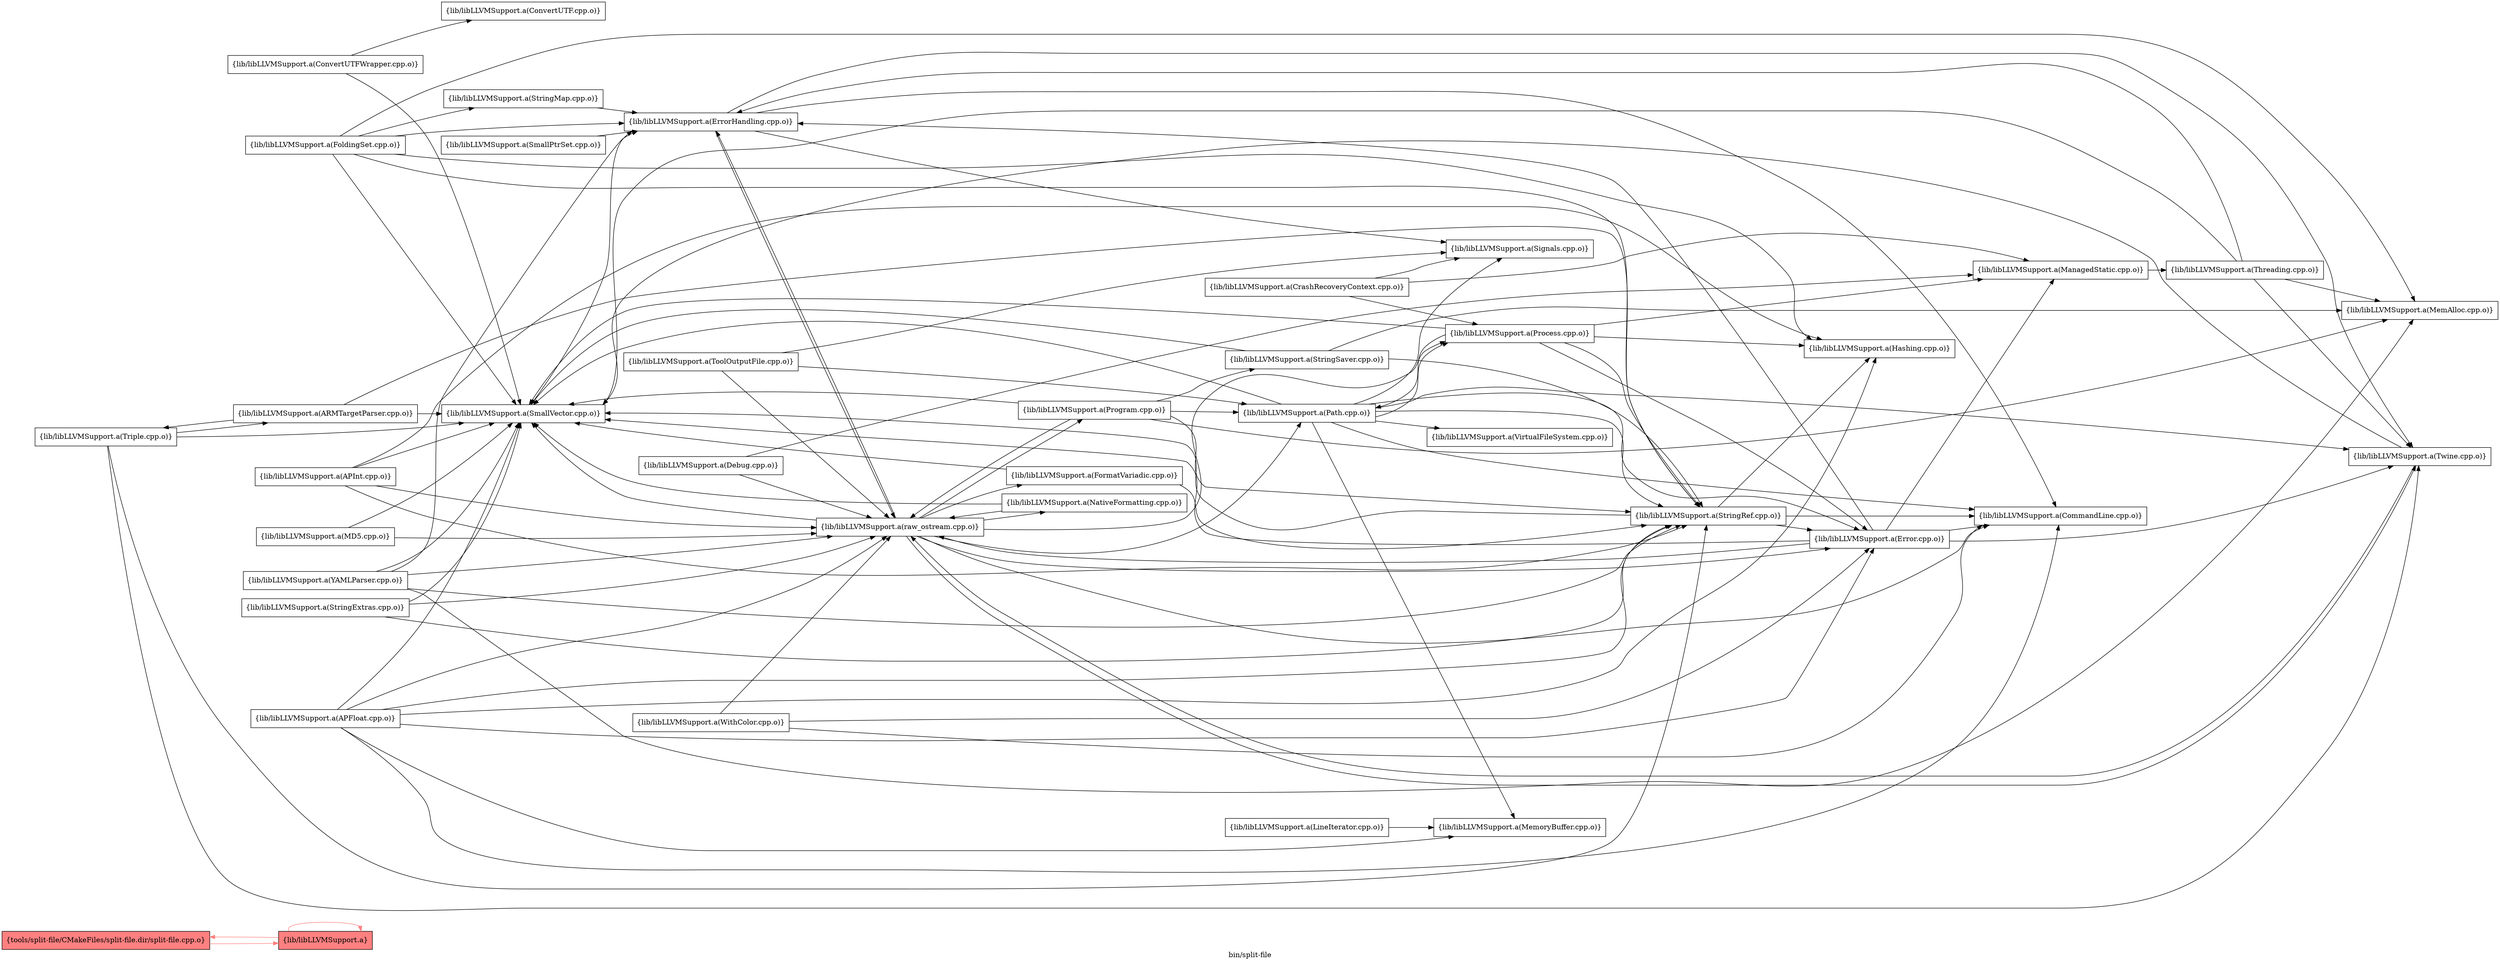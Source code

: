 digraph "bin/split-file" {
	label="bin/split-file";
	rankdir="LR"
	{ rank=same; Node0x55a9481589d8;  }

	Node0x55a9481589d8 [shape=record,shape=box,style=filled,fillcolor="1.000000 0.5 1",group=1,label="{tools/split-file/CMakeFiles/split-file.dir/split-file.cpp.o}"];
	Node0x55a9481589d8 -> Node0x55a948158bb8[color="1.000000 0.5 1"];
	Node0x55a948158bb8 [shape=record,shape=box,style=filled,fillcolor="1.000000 0.5 1",group=1,label="{lib/libLLVMSupport.a}"];
	Node0x55a948158bb8 -> Node0x55a9481589d8[color="1.000000 0.5 1"];
	Node0x55a948158bb8 -> Node0x55a948158bb8[color="1.000000 0.5 1"];
	Node0x55a9481595b8 [shape=record,shape=box,group=0,label="{lib/libLLVMSupport.a(ConvertUTFWrapper.cpp.o)}"];
	Node0x55a9481595b8 -> Node0x55a948158cf8;
	Node0x55a9481595b8 -> Node0x55a948157e48;
	Node0x55a948158cf8 [shape=record,shape=box,group=0,label="{lib/libLLVMSupport.a(ConvertUTF.cpp.o)}"];
	Node0x55a948157e48 [shape=record,shape=box,group=0,label="{lib/libLLVMSupport.a(SmallVector.cpp.o)}"];
	Node0x55a948157e48 -> Node0x55a948158988;
	Node0x55a948157b78 [shape=record,shape=box,group=0,label="{lib/libLLVMSupport.a(Error.cpp.o)}"];
	Node0x55a948157b78 -> Node0x55a9481592e8;
	Node0x55a948157b78 -> Node0x55a948158988;
	Node0x55a948157b78 -> Node0x55a948159e78;
	Node0x55a948157b78 -> Node0x55a948157e48;
	Node0x55a948157b78 -> Node0x55a948158708;
	Node0x55a948157b78 -> Node0x55a948158f28;
	Node0x55a9481592e8 [shape=record,shape=box,group=0,label="{lib/libLLVMSupport.a(CommandLine.cpp.o)}"];
	Node0x55a948158988 [shape=record,shape=box,group=0,label="{lib/libLLVMSupport.a(ErrorHandling.cpp.o)}"];
	Node0x55a948158988 -> Node0x55a9481592e8;
	Node0x55a948158988 -> Node0x55a948158708;
	Node0x55a948158988 -> Node0x55a948158f28;
	Node0x55a948158988 -> Node0x55a948159428;
	Node0x55a948159e78 [shape=record,shape=box,group=0,label="{lib/libLLVMSupport.a(ManagedStatic.cpp.o)}"];
	Node0x55a948159e78 -> Node0x55a948157cb8;
	Node0x55a948158708 [shape=record,shape=box,group=0,label="{lib/libLLVMSupport.a(raw_ostream.cpp.o)}"];
	Node0x55a948158708 -> Node0x55a9481592e8;
	Node0x55a948158708 -> Node0x55a948157b78;
	Node0x55a948158708 -> Node0x55a948158988;
	Node0x55a948158708 -> Node0x55a948157e48;
	Node0x55a948158708 -> Node0x55a948158ed8;
	Node0x55a948158708 -> Node0x55a948158078;
	Node0x55a948158708 -> Node0x55a9481590b8;
	Node0x55a948158708 -> Node0x55a9481587a8;
	Node0x55a948158708 -> Node0x55a948158f28;
	Node0x55a948158708 -> Node0x55a948158898;
	Node0x55a948158f28 [shape=record,shape=box,group=0,label="{lib/libLLVMSupport.a(Twine.cpp.o)}"];
	Node0x55a948158f28 -> Node0x55a948157e48;
	Node0x55a948158f28 -> Node0x55a948158708;
	Node0x55a948159428 [shape=record,shape=box,group=0,label="{lib/libLLVMSupport.a(Signals.cpp.o)}"];
	Node0x55a948157c68 [shape=record,shape=box,group=0,label="{lib/libLLVMSupport.a(Debug.cpp.o)}"];
	Node0x55a948157c68 -> Node0x55a948159e78;
	Node0x55a948157c68 -> Node0x55a948158708;
	Node0x55a948158438 [shape=record,shape=box,group=0,label="{lib/libLLVMSupport.a(LineIterator.cpp.o)}"];
	Node0x55a948158438 -> Node0x55a9481586b8;
	Node0x55a9481586b8 [shape=record,shape=box,group=0,label="{lib/libLLVMSupport.a(MemoryBuffer.cpp.o)}"];
	Node0x55a948157cb8 [shape=record,shape=box,group=0,label="{lib/libLLVMSupport.a(Threading.cpp.o)}"];
	Node0x55a948157cb8 -> Node0x55a948158988;
	Node0x55a948157cb8 -> Node0x55a9481591f8;
	Node0x55a948157cb8 -> Node0x55a948157e48;
	Node0x55a948157cb8 -> Node0x55a948158f28;
	Node0x55a948158de8 [shape=record,shape=box,group=0,label="{lib/libLLVMSupport.a(SmallPtrSet.cpp.o)}"];
	Node0x55a948158de8 -> Node0x55a948158988;
	Node0x55a948159928 [shape=record,shape=box,group=0,label="{lib/libLLVMSupport.a(StringMap.cpp.o)}"];
	Node0x55a948159928 -> Node0x55a948158988;
	Node0x55a94815a198 [shape=record,shape=box,group=0,label="{lib/libLLVMSupport.a(StringSaver.cpp.o)}"];
	Node0x55a94815a198 -> Node0x55a9481591f8;
	Node0x55a94815a198 -> Node0x55a948157e48;
	Node0x55a94815a198 -> Node0x55a948159518;
	Node0x55a9481591f8 [shape=record,shape=box,group=0,label="{lib/libLLVMSupport.a(MemAlloc.cpp.o)}"];
	Node0x55a948159518 [shape=record,shape=box,group=0,label="{lib/libLLVMSupport.a(StringRef.cpp.o)}"];
	Node0x55a948159518 -> Node0x55a9481592e8;
	Node0x55a948159518 -> Node0x55a948157b78;
	Node0x55a948159518 -> Node0x55a948157e48;
	Node0x55a948159518 -> Node0x55a94815a0f8;
	Node0x55a94815a0f8 [shape=record,shape=box,group=0,label="{lib/libLLVMSupport.a(Hashing.cpp.o)}"];
	Node0x55a948158668 [shape=record,shape=box,group=0,label="{lib/libLLVMSupport.a(APFloat.cpp.o)}"];
	Node0x55a948158668 -> Node0x55a9481592e8;
	Node0x55a948158668 -> Node0x55a948157b78;
	Node0x55a948158668 -> Node0x55a9481586b8;
	Node0x55a948158668 -> Node0x55a948157e48;
	Node0x55a948158668 -> Node0x55a948159518;
	Node0x55a948158668 -> Node0x55a948158708;
	Node0x55a948158668 -> Node0x55a94815a0f8;
	Node0x55a948159388 [shape=record,shape=box,group=0,label="{lib/libLLVMSupport.a(APInt.cpp.o)}"];
	Node0x55a948159388 -> Node0x55a948157e48;
	Node0x55a948159388 -> Node0x55a948159518;
	Node0x55a948159388 -> Node0x55a948158708;
	Node0x55a948159388 -> Node0x55a94815a0f8;
	Node0x55a948159478 [shape=record,shape=box,group=0,label="{lib/libLLVMSupport.a(FoldingSet.cpp.o)}"];
	Node0x55a948159478 -> Node0x55a948158988;
	Node0x55a948159478 -> Node0x55a9481591f8;
	Node0x55a948159478 -> Node0x55a948157e48;
	Node0x55a948159478 -> Node0x55a948159928;
	Node0x55a948159478 -> Node0x55a948159518;
	Node0x55a948159478 -> Node0x55a94815a0f8;
	Node0x55a948157d08 [shape=record,shape=box,group=0,label="{lib/libLLVMSupport.a(ToolOutputFile.cpp.o)}"];
	Node0x55a948157d08 -> Node0x55a948158708;
	Node0x55a948157d08 -> Node0x55a9481590b8;
	Node0x55a948157d08 -> Node0x55a948159428;
	Node0x55a9481590b8 [shape=record,shape=box,group=0,label="{lib/libLLVMSupport.a(Path.cpp.o)}"];
	Node0x55a9481590b8 -> Node0x55a9481592e8;
	Node0x55a9481590b8 -> Node0x55a948157b78;
	Node0x55a9481590b8 -> Node0x55a9481586b8;
	Node0x55a9481590b8 -> Node0x55a948157e48;
	Node0x55a9481590b8 -> Node0x55a948159518;
	Node0x55a9481590b8 -> Node0x55a9481587a8;
	Node0x55a9481590b8 -> Node0x55a948158f28;
	Node0x55a9481590b8 -> Node0x55a948159c48;
	Node0x55a9481590b8 -> Node0x55a948159428;
	Node0x55a948158938 [shape=record,shape=box,group=0,label="{lib/libLLVMSupport.a(Triple.cpp.o)}"];
	Node0x55a948158938 -> Node0x55a948157e48;
	Node0x55a948158938 -> Node0x55a948159518;
	Node0x55a948158938 -> Node0x55a948158d48;
	Node0x55a948158938 -> Node0x55a948158f28;
	Node0x55a948158d48 [shape=record,shape=box,group=0,label="{lib/libLLVMSupport.a(ARMTargetParser.cpp.o)}"];
	Node0x55a948158d48 -> Node0x55a948157e48;
	Node0x55a948158d48 -> Node0x55a948159518;
	Node0x55a948158d48 -> Node0x55a948158938;
	Node0x55a948157c18 [shape=record,shape=box,group=0,label="{lib/libLLVMSupport.a(WithColor.cpp.o)}"];
	Node0x55a948157c18 -> Node0x55a9481592e8;
	Node0x55a948157c18 -> Node0x55a948157b78;
	Node0x55a948157c18 -> Node0x55a948158708;
	Node0x55a94815a008 [shape=record,shape=box,group=0,label="{lib/libLLVMSupport.a(YAMLParser.cpp.o)}"];
	Node0x55a94815a008 -> Node0x55a948158988;
	Node0x55a94815a008 -> Node0x55a9481591f8;
	Node0x55a94815a008 -> Node0x55a948157e48;
	Node0x55a94815a008 -> Node0x55a948159518;
	Node0x55a94815a008 -> Node0x55a948158708;
	Node0x55a948158ed8 [shape=record,shape=box,group=0,label="{lib/libLLVMSupport.a(NativeFormatting.cpp.o)}"];
	Node0x55a948158ed8 -> Node0x55a948157e48;
	Node0x55a948158ed8 -> Node0x55a948158708;
	Node0x55a948158078 [shape=record,shape=box,group=0,label="{lib/libLLVMSupport.a(FormatVariadic.cpp.o)}"];
	Node0x55a948158078 -> Node0x55a948157e48;
	Node0x55a948158078 -> Node0x55a948159518;
	Node0x55a9481587a8 [shape=record,shape=box,group=0,label="{lib/libLLVMSupport.a(Process.cpp.o)}"];
	Node0x55a9481587a8 -> Node0x55a948157b78;
	Node0x55a9481587a8 -> Node0x55a948159e78;
	Node0x55a9481587a8 -> Node0x55a948157e48;
	Node0x55a9481587a8 -> Node0x55a948159518;
	Node0x55a9481587a8 -> Node0x55a9481590b8;
	Node0x55a9481587a8 -> Node0x55a94815a0f8;
	Node0x55a948158898 [shape=record,shape=box,group=0,label="{lib/libLLVMSupport.a(Program.cpp.o)}"];
	Node0x55a948158898 -> Node0x55a9481591f8;
	Node0x55a948158898 -> Node0x55a948157e48;
	Node0x55a948158898 -> Node0x55a94815a198;
	Node0x55a948158898 -> Node0x55a948159518;
	Node0x55a948158898 -> Node0x55a948158708;
	Node0x55a948158898 -> Node0x55a9481590b8;
	Node0x55a948159c48 [shape=record,shape=box,group=0,label="{lib/libLLVMSupport.a(VirtualFileSystem.cpp.o)}"];
	Node0x55a9481594c8 [shape=record,shape=box,group=0,label="{lib/libLLVMSupport.a(MD5.cpp.o)}"];
	Node0x55a9481594c8 -> Node0x55a948157e48;
	Node0x55a9481594c8 -> Node0x55a948158708;
	Node0x55a948157bc8 [shape=record,shape=box,group=0,label="{lib/libLLVMSupport.a(CrashRecoveryContext.cpp.o)}"];
	Node0x55a948157bc8 -> Node0x55a948159e78;
	Node0x55a948157bc8 -> Node0x55a9481587a8;
	Node0x55a948157bc8 -> Node0x55a948159428;
	Node0x55a948158398 [shape=record,shape=box,group=0,label="{lib/libLLVMSupport.a(StringExtras.cpp.o)}"];
	Node0x55a948158398 -> Node0x55a948157e48;
	Node0x55a948158398 -> Node0x55a948159518;
	Node0x55a948158398 -> Node0x55a948158708;
}

